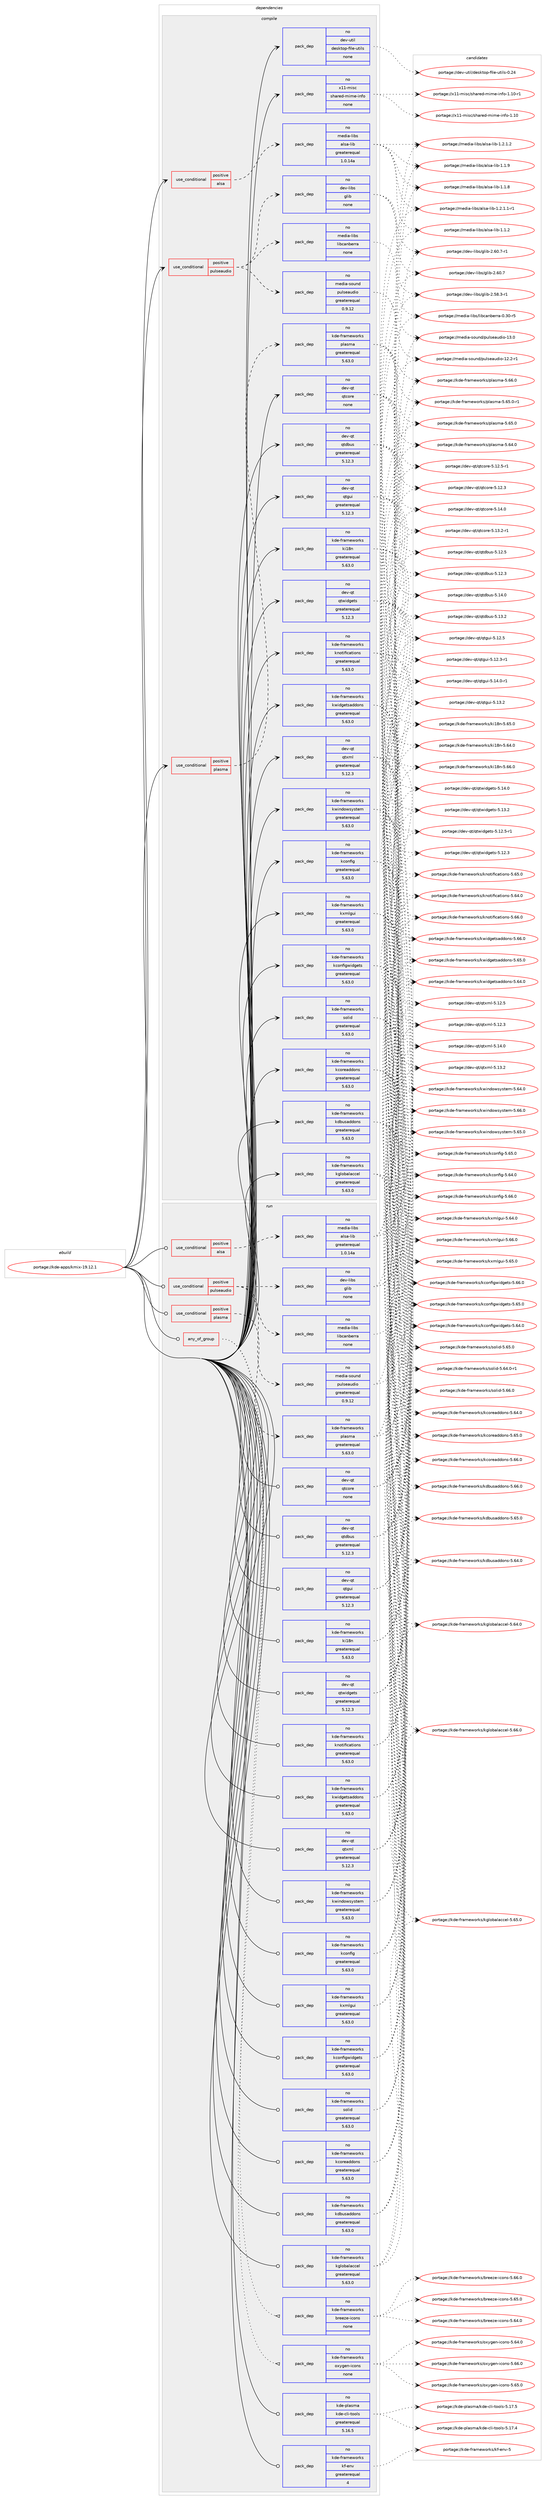 digraph prolog {

# *************
# Graph options
# *************

newrank=true;
concentrate=true;
compound=true;
graph [rankdir=LR,fontname=Helvetica,fontsize=10,ranksep=1.5];#, ranksep=2.5, nodesep=0.2];
edge  [arrowhead=vee];
node  [fontname=Helvetica,fontsize=10];

# **********
# The ebuild
# **********

subgraph cluster_leftcol {
color=gray;
label=<<i>ebuild</i>>;
id [label="portage://kde-apps/kmix-19.12.1", color=red, width=4, href="../kde-apps/kmix-19.12.1.svg"];
}

# ****************
# The dependencies
# ****************

subgraph cluster_midcol {
color=gray;
label=<<i>dependencies</i>>;
subgraph cluster_compile {
fillcolor="#eeeeee";
style=filled;
label=<<i>compile</i>>;
subgraph cond56513 {
dependency260118 [label=<<TABLE BORDER="0" CELLBORDER="1" CELLSPACING="0" CELLPADDING="4"><TR><TD ROWSPAN="3" CELLPADDING="10">use_conditional</TD></TR><TR><TD>positive</TD></TR><TR><TD>alsa</TD></TR></TABLE>>, shape=none, color=red];
subgraph pack199573 {
dependency260119 [label=<<TABLE BORDER="0" CELLBORDER="1" CELLSPACING="0" CELLPADDING="4" WIDTH="220"><TR><TD ROWSPAN="6" CELLPADDING="30">pack_dep</TD></TR><TR><TD WIDTH="110">no</TD></TR><TR><TD>media-libs</TD></TR><TR><TD>alsa-lib</TD></TR><TR><TD>greaterequal</TD></TR><TR><TD>1.0.14a</TD></TR></TABLE>>, shape=none, color=blue];
}
dependency260118:e -> dependency260119:w [weight=20,style="dashed",arrowhead="vee"];
}
id:e -> dependency260118:w [weight=20,style="solid",arrowhead="vee"];
subgraph cond56514 {
dependency260120 [label=<<TABLE BORDER="0" CELLBORDER="1" CELLSPACING="0" CELLPADDING="4"><TR><TD ROWSPAN="3" CELLPADDING="10">use_conditional</TD></TR><TR><TD>positive</TD></TR><TR><TD>plasma</TD></TR></TABLE>>, shape=none, color=red];
subgraph pack199574 {
dependency260121 [label=<<TABLE BORDER="0" CELLBORDER="1" CELLSPACING="0" CELLPADDING="4" WIDTH="220"><TR><TD ROWSPAN="6" CELLPADDING="30">pack_dep</TD></TR><TR><TD WIDTH="110">no</TD></TR><TR><TD>kde-frameworks</TD></TR><TR><TD>plasma</TD></TR><TR><TD>greaterequal</TD></TR><TR><TD>5.63.0</TD></TR></TABLE>>, shape=none, color=blue];
}
dependency260120:e -> dependency260121:w [weight=20,style="dashed",arrowhead="vee"];
}
id:e -> dependency260120:w [weight=20,style="solid",arrowhead="vee"];
subgraph cond56515 {
dependency260122 [label=<<TABLE BORDER="0" CELLBORDER="1" CELLSPACING="0" CELLPADDING="4"><TR><TD ROWSPAN="3" CELLPADDING="10">use_conditional</TD></TR><TR><TD>positive</TD></TR><TR><TD>pulseaudio</TD></TR></TABLE>>, shape=none, color=red];
subgraph pack199575 {
dependency260123 [label=<<TABLE BORDER="0" CELLBORDER="1" CELLSPACING="0" CELLPADDING="4" WIDTH="220"><TR><TD ROWSPAN="6" CELLPADDING="30">pack_dep</TD></TR><TR><TD WIDTH="110">no</TD></TR><TR><TD>dev-libs</TD></TR><TR><TD>glib</TD></TR><TR><TD>none</TD></TR><TR><TD></TD></TR></TABLE>>, shape=none, color=blue];
}
dependency260122:e -> dependency260123:w [weight=20,style="dashed",arrowhead="vee"];
subgraph pack199576 {
dependency260124 [label=<<TABLE BORDER="0" CELLBORDER="1" CELLSPACING="0" CELLPADDING="4" WIDTH="220"><TR><TD ROWSPAN="6" CELLPADDING="30">pack_dep</TD></TR><TR><TD WIDTH="110">no</TD></TR><TR><TD>media-libs</TD></TR><TR><TD>libcanberra</TD></TR><TR><TD>none</TD></TR><TR><TD></TD></TR></TABLE>>, shape=none, color=blue];
}
dependency260122:e -> dependency260124:w [weight=20,style="dashed",arrowhead="vee"];
subgraph pack199577 {
dependency260125 [label=<<TABLE BORDER="0" CELLBORDER="1" CELLSPACING="0" CELLPADDING="4" WIDTH="220"><TR><TD ROWSPAN="6" CELLPADDING="30">pack_dep</TD></TR><TR><TD WIDTH="110">no</TD></TR><TR><TD>media-sound</TD></TR><TR><TD>pulseaudio</TD></TR><TR><TD>greaterequal</TD></TR><TR><TD>0.9.12</TD></TR></TABLE>>, shape=none, color=blue];
}
dependency260122:e -> dependency260125:w [weight=20,style="dashed",arrowhead="vee"];
}
id:e -> dependency260122:w [weight=20,style="solid",arrowhead="vee"];
subgraph pack199578 {
dependency260126 [label=<<TABLE BORDER="0" CELLBORDER="1" CELLSPACING="0" CELLPADDING="4" WIDTH="220"><TR><TD ROWSPAN="6" CELLPADDING="30">pack_dep</TD></TR><TR><TD WIDTH="110">no</TD></TR><TR><TD>dev-qt</TD></TR><TR><TD>qtcore</TD></TR><TR><TD>none</TD></TR><TR><TD></TD></TR></TABLE>>, shape=none, color=blue];
}
id:e -> dependency260126:w [weight=20,style="solid",arrowhead="vee"];
subgraph pack199579 {
dependency260127 [label=<<TABLE BORDER="0" CELLBORDER="1" CELLSPACING="0" CELLPADDING="4" WIDTH="220"><TR><TD ROWSPAN="6" CELLPADDING="30">pack_dep</TD></TR><TR><TD WIDTH="110">no</TD></TR><TR><TD>dev-qt</TD></TR><TR><TD>qtdbus</TD></TR><TR><TD>greaterequal</TD></TR><TR><TD>5.12.3</TD></TR></TABLE>>, shape=none, color=blue];
}
id:e -> dependency260127:w [weight=20,style="solid",arrowhead="vee"];
subgraph pack199580 {
dependency260128 [label=<<TABLE BORDER="0" CELLBORDER="1" CELLSPACING="0" CELLPADDING="4" WIDTH="220"><TR><TD ROWSPAN="6" CELLPADDING="30">pack_dep</TD></TR><TR><TD WIDTH="110">no</TD></TR><TR><TD>dev-qt</TD></TR><TR><TD>qtgui</TD></TR><TR><TD>greaterequal</TD></TR><TR><TD>5.12.3</TD></TR></TABLE>>, shape=none, color=blue];
}
id:e -> dependency260128:w [weight=20,style="solid",arrowhead="vee"];
subgraph pack199581 {
dependency260129 [label=<<TABLE BORDER="0" CELLBORDER="1" CELLSPACING="0" CELLPADDING="4" WIDTH="220"><TR><TD ROWSPAN="6" CELLPADDING="30">pack_dep</TD></TR><TR><TD WIDTH="110">no</TD></TR><TR><TD>dev-qt</TD></TR><TR><TD>qtwidgets</TD></TR><TR><TD>greaterequal</TD></TR><TR><TD>5.12.3</TD></TR></TABLE>>, shape=none, color=blue];
}
id:e -> dependency260129:w [weight=20,style="solid",arrowhead="vee"];
subgraph pack199582 {
dependency260130 [label=<<TABLE BORDER="0" CELLBORDER="1" CELLSPACING="0" CELLPADDING="4" WIDTH="220"><TR><TD ROWSPAN="6" CELLPADDING="30">pack_dep</TD></TR><TR><TD WIDTH="110">no</TD></TR><TR><TD>dev-qt</TD></TR><TR><TD>qtxml</TD></TR><TR><TD>greaterequal</TD></TR><TR><TD>5.12.3</TD></TR></TABLE>>, shape=none, color=blue];
}
id:e -> dependency260130:w [weight=20,style="solid",arrowhead="vee"];
subgraph pack199583 {
dependency260131 [label=<<TABLE BORDER="0" CELLBORDER="1" CELLSPACING="0" CELLPADDING="4" WIDTH="220"><TR><TD ROWSPAN="6" CELLPADDING="30">pack_dep</TD></TR><TR><TD WIDTH="110">no</TD></TR><TR><TD>dev-util</TD></TR><TR><TD>desktop-file-utils</TD></TR><TR><TD>none</TD></TR><TR><TD></TD></TR></TABLE>>, shape=none, color=blue];
}
id:e -> dependency260131:w [weight=20,style="solid",arrowhead="vee"];
subgraph pack199584 {
dependency260132 [label=<<TABLE BORDER="0" CELLBORDER="1" CELLSPACING="0" CELLPADDING="4" WIDTH="220"><TR><TD ROWSPAN="6" CELLPADDING="30">pack_dep</TD></TR><TR><TD WIDTH="110">no</TD></TR><TR><TD>kde-frameworks</TD></TR><TR><TD>kconfig</TD></TR><TR><TD>greaterequal</TD></TR><TR><TD>5.63.0</TD></TR></TABLE>>, shape=none, color=blue];
}
id:e -> dependency260132:w [weight=20,style="solid",arrowhead="vee"];
subgraph pack199585 {
dependency260133 [label=<<TABLE BORDER="0" CELLBORDER="1" CELLSPACING="0" CELLPADDING="4" WIDTH="220"><TR><TD ROWSPAN="6" CELLPADDING="30">pack_dep</TD></TR><TR><TD WIDTH="110">no</TD></TR><TR><TD>kde-frameworks</TD></TR><TR><TD>kconfigwidgets</TD></TR><TR><TD>greaterequal</TD></TR><TR><TD>5.63.0</TD></TR></TABLE>>, shape=none, color=blue];
}
id:e -> dependency260133:w [weight=20,style="solid",arrowhead="vee"];
subgraph pack199586 {
dependency260134 [label=<<TABLE BORDER="0" CELLBORDER="1" CELLSPACING="0" CELLPADDING="4" WIDTH="220"><TR><TD ROWSPAN="6" CELLPADDING="30">pack_dep</TD></TR><TR><TD WIDTH="110">no</TD></TR><TR><TD>kde-frameworks</TD></TR><TR><TD>kcoreaddons</TD></TR><TR><TD>greaterequal</TD></TR><TR><TD>5.63.0</TD></TR></TABLE>>, shape=none, color=blue];
}
id:e -> dependency260134:w [weight=20,style="solid",arrowhead="vee"];
subgraph pack199587 {
dependency260135 [label=<<TABLE BORDER="0" CELLBORDER="1" CELLSPACING="0" CELLPADDING="4" WIDTH="220"><TR><TD ROWSPAN="6" CELLPADDING="30">pack_dep</TD></TR><TR><TD WIDTH="110">no</TD></TR><TR><TD>kde-frameworks</TD></TR><TR><TD>kdbusaddons</TD></TR><TR><TD>greaterequal</TD></TR><TR><TD>5.63.0</TD></TR></TABLE>>, shape=none, color=blue];
}
id:e -> dependency260135:w [weight=20,style="solid",arrowhead="vee"];
subgraph pack199588 {
dependency260136 [label=<<TABLE BORDER="0" CELLBORDER="1" CELLSPACING="0" CELLPADDING="4" WIDTH="220"><TR><TD ROWSPAN="6" CELLPADDING="30">pack_dep</TD></TR><TR><TD WIDTH="110">no</TD></TR><TR><TD>kde-frameworks</TD></TR><TR><TD>kglobalaccel</TD></TR><TR><TD>greaterequal</TD></TR><TR><TD>5.63.0</TD></TR></TABLE>>, shape=none, color=blue];
}
id:e -> dependency260136:w [weight=20,style="solid",arrowhead="vee"];
subgraph pack199589 {
dependency260137 [label=<<TABLE BORDER="0" CELLBORDER="1" CELLSPACING="0" CELLPADDING="4" WIDTH="220"><TR><TD ROWSPAN="6" CELLPADDING="30">pack_dep</TD></TR><TR><TD WIDTH="110">no</TD></TR><TR><TD>kde-frameworks</TD></TR><TR><TD>ki18n</TD></TR><TR><TD>greaterequal</TD></TR><TR><TD>5.63.0</TD></TR></TABLE>>, shape=none, color=blue];
}
id:e -> dependency260137:w [weight=20,style="solid",arrowhead="vee"];
subgraph pack199590 {
dependency260138 [label=<<TABLE BORDER="0" CELLBORDER="1" CELLSPACING="0" CELLPADDING="4" WIDTH="220"><TR><TD ROWSPAN="6" CELLPADDING="30">pack_dep</TD></TR><TR><TD WIDTH="110">no</TD></TR><TR><TD>kde-frameworks</TD></TR><TR><TD>knotifications</TD></TR><TR><TD>greaterequal</TD></TR><TR><TD>5.63.0</TD></TR></TABLE>>, shape=none, color=blue];
}
id:e -> dependency260138:w [weight=20,style="solid",arrowhead="vee"];
subgraph pack199591 {
dependency260139 [label=<<TABLE BORDER="0" CELLBORDER="1" CELLSPACING="0" CELLPADDING="4" WIDTH="220"><TR><TD ROWSPAN="6" CELLPADDING="30">pack_dep</TD></TR><TR><TD WIDTH="110">no</TD></TR><TR><TD>kde-frameworks</TD></TR><TR><TD>kwidgetsaddons</TD></TR><TR><TD>greaterequal</TD></TR><TR><TD>5.63.0</TD></TR></TABLE>>, shape=none, color=blue];
}
id:e -> dependency260139:w [weight=20,style="solid",arrowhead="vee"];
subgraph pack199592 {
dependency260140 [label=<<TABLE BORDER="0" CELLBORDER="1" CELLSPACING="0" CELLPADDING="4" WIDTH="220"><TR><TD ROWSPAN="6" CELLPADDING="30">pack_dep</TD></TR><TR><TD WIDTH="110">no</TD></TR><TR><TD>kde-frameworks</TD></TR><TR><TD>kwindowsystem</TD></TR><TR><TD>greaterequal</TD></TR><TR><TD>5.63.0</TD></TR></TABLE>>, shape=none, color=blue];
}
id:e -> dependency260140:w [weight=20,style="solid",arrowhead="vee"];
subgraph pack199593 {
dependency260141 [label=<<TABLE BORDER="0" CELLBORDER="1" CELLSPACING="0" CELLPADDING="4" WIDTH="220"><TR><TD ROWSPAN="6" CELLPADDING="30">pack_dep</TD></TR><TR><TD WIDTH="110">no</TD></TR><TR><TD>kde-frameworks</TD></TR><TR><TD>kxmlgui</TD></TR><TR><TD>greaterequal</TD></TR><TR><TD>5.63.0</TD></TR></TABLE>>, shape=none, color=blue];
}
id:e -> dependency260141:w [weight=20,style="solid",arrowhead="vee"];
subgraph pack199594 {
dependency260142 [label=<<TABLE BORDER="0" CELLBORDER="1" CELLSPACING="0" CELLPADDING="4" WIDTH="220"><TR><TD ROWSPAN="6" CELLPADDING="30">pack_dep</TD></TR><TR><TD WIDTH="110">no</TD></TR><TR><TD>kde-frameworks</TD></TR><TR><TD>solid</TD></TR><TR><TD>greaterequal</TD></TR><TR><TD>5.63.0</TD></TR></TABLE>>, shape=none, color=blue];
}
id:e -> dependency260142:w [weight=20,style="solid",arrowhead="vee"];
subgraph pack199595 {
dependency260143 [label=<<TABLE BORDER="0" CELLBORDER="1" CELLSPACING="0" CELLPADDING="4" WIDTH="220"><TR><TD ROWSPAN="6" CELLPADDING="30">pack_dep</TD></TR><TR><TD WIDTH="110">no</TD></TR><TR><TD>x11-misc</TD></TR><TR><TD>shared-mime-info</TD></TR><TR><TD>none</TD></TR><TR><TD></TD></TR></TABLE>>, shape=none, color=blue];
}
id:e -> dependency260143:w [weight=20,style="solid",arrowhead="vee"];
}
subgraph cluster_compileandrun {
fillcolor="#eeeeee";
style=filled;
label=<<i>compile and run</i>>;
}
subgraph cluster_run {
fillcolor="#eeeeee";
style=filled;
label=<<i>run</i>>;
subgraph any3847 {
dependency260144 [label=<<TABLE BORDER="0" CELLBORDER="1" CELLSPACING="0" CELLPADDING="4"><TR><TD CELLPADDING="10">any_of_group</TD></TR></TABLE>>, shape=none, color=red];subgraph pack199596 {
dependency260145 [label=<<TABLE BORDER="0" CELLBORDER="1" CELLSPACING="0" CELLPADDING="4" WIDTH="220"><TR><TD ROWSPAN="6" CELLPADDING="30">pack_dep</TD></TR><TR><TD WIDTH="110">no</TD></TR><TR><TD>kde-frameworks</TD></TR><TR><TD>breeze-icons</TD></TR><TR><TD>none</TD></TR><TR><TD></TD></TR></TABLE>>, shape=none, color=blue];
}
dependency260144:e -> dependency260145:w [weight=20,style="dotted",arrowhead="oinv"];
subgraph pack199597 {
dependency260146 [label=<<TABLE BORDER="0" CELLBORDER="1" CELLSPACING="0" CELLPADDING="4" WIDTH="220"><TR><TD ROWSPAN="6" CELLPADDING="30">pack_dep</TD></TR><TR><TD WIDTH="110">no</TD></TR><TR><TD>kde-frameworks</TD></TR><TR><TD>oxygen-icons</TD></TR><TR><TD>none</TD></TR><TR><TD></TD></TR></TABLE>>, shape=none, color=blue];
}
dependency260144:e -> dependency260146:w [weight=20,style="dotted",arrowhead="oinv"];
}
id:e -> dependency260144:w [weight=20,style="solid",arrowhead="odot"];
subgraph cond56516 {
dependency260147 [label=<<TABLE BORDER="0" CELLBORDER="1" CELLSPACING="0" CELLPADDING="4"><TR><TD ROWSPAN="3" CELLPADDING="10">use_conditional</TD></TR><TR><TD>positive</TD></TR><TR><TD>alsa</TD></TR></TABLE>>, shape=none, color=red];
subgraph pack199598 {
dependency260148 [label=<<TABLE BORDER="0" CELLBORDER="1" CELLSPACING="0" CELLPADDING="4" WIDTH="220"><TR><TD ROWSPAN="6" CELLPADDING="30">pack_dep</TD></TR><TR><TD WIDTH="110">no</TD></TR><TR><TD>media-libs</TD></TR><TR><TD>alsa-lib</TD></TR><TR><TD>greaterequal</TD></TR><TR><TD>1.0.14a</TD></TR></TABLE>>, shape=none, color=blue];
}
dependency260147:e -> dependency260148:w [weight=20,style="dashed",arrowhead="vee"];
}
id:e -> dependency260147:w [weight=20,style="solid",arrowhead="odot"];
subgraph cond56517 {
dependency260149 [label=<<TABLE BORDER="0" CELLBORDER="1" CELLSPACING="0" CELLPADDING="4"><TR><TD ROWSPAN="3" CELLPADDING="10">use_conditional</TD></TR><TR><TD>positive</TD></TR><TR><TD>plasma</TD></TR></TABLE>>, shape=none, color=red];
subgraph pack199599 {
dependency260150 [label=<<TABLE BORDER="0" CELLBORDER="1" CELLSPACING="0" CELLPADDING="4" WIDTH="220"><TR><TD ROWSPAN="6" CELLPADDING="30">pack_dep</TD></TR><TR><TD WIDTH="110">no</TD></TR><TR><TD>kde-frameworks</TD></TR><TR><TD>plasma</TD></TR><TR><TD>greaterequal</TD></TR><TR><TD>5.63.0</TD></TR></TABLE>>, shape=none, color=blue];
}
dependency260149:e -> dependency260150:w [weight=20,style="dashed",arrowhead="vee"];
}
id:e -> dependency260149:w [weight=20,style="solid",arrowhead="odot"];
subgraph cond56518 {
dependency260151 [label=<<TABLE BORDER="0" CELLBORDER="1" CELLSPACING="0" CELLPADDING="4"><TR><TD ROWSPAN="3" CELLPADDING="10">use_conditional</TD></TR><TR><TD>positive</TD></TR><TR><TD>pulseaudio</TD></TR></TABLE>>, shape=none, color=red];
subgraph pack199600 {
dependency260152 [label=<<TABLE BORDER="0" CELLBORDER="1" CELLSPACING="0" CELLPADDING="4" WIDTH="220"><TR><TD ROWSPAN="6" CELLPADDING="30">pack_dep</TD></TR><TR><TD WIDTH="110">no</TD></TR><TR><TD>dev-libs</TD></TR><TR><TD>glib</TD></TR><TR><TD>none</TD></TR><TR><TD></TD></TR></TABLE>>, shape=none, color=blue];
}
dependency260151:e -> dependency260152:w [weight=20,style="dashed",arrowhead="vee"];
subgraph pack199601 {
dependency260153 [label=<<TABLE BORDER="0" CELLBORDER="1" CELLSPACING="0" CELLPADDING="4" WIDTH="220"><TR><TD ROWSPAN="6" CELLPADDING="30">pack_dep</TD></TR><TR><TD WIDTH="110">no</TD></TR><TR><TD>media-libs</TD></TR><TR><TD>libcanberra</TD></TR><TR><TD>none</TD></TR><TR><TD></TD></TR></TABLE>>, shape=none, color=blue];
}
dependency260151:e -> dependency260153:w [weight=20,style="dashed",arrowhead="vee"];
subgraph pack199602 {
dependency260154 [label=<<TABLE BORDER="0" CELLBORDER="1" CELLSPACING="0" CELLPADDING="4" WIDTH="220"><TR><TD ROWSPAN="6" CELLPADDING="30">pack_dep</TD></TR><TR><TD WIDTH="110">no</TD></TR><TR><TD>media-sound</TD></TR><TR><TD>pulseaudio</TD></TR><TR><TD>greaterequal</TD></TR><TR><TD>0.9.12</TD></TR></TABLE>>, shape=none, color=blue];
}
dependency260151:e -> dependency260154:w [weight=20,style="dashed",arrowhead="vee"];
}
id:e -> dependency260151:w [weight=20,style="solid",arrowhead="odot"];
subgraph pack199603 {
dependency260155 [label=<<TABLE BORDER="0" CELLBORDER="1" CELLSPACING="0" CELLPADDING="4" WIDTH="220"><TR><TD ROWSPAN="6" CELLPADDING="30">pack_dep</TD></TR><TR><TD WIDTH="110">no</TD></TR><TR><TD>dev-qt</TD></TR><TR><TD>qtcore</TD></TR><TR><TD>none</TD></TR><TR><TD></TD></TR></TABLE>>, shape=none, color=blue];
}
id:e -> dependency260155:w [weight=20,style="solid",arrowhead="odot"];
subgraph pack199604 {
dependency260156 [label=<<TABLE BORDER="0" CELLBORDER="1" CELLSPACING="0" CELLPADDING="4" WIDTH="220"><TR><TD ROWSPAN="6" CELLPADDING="30">pack_dep</TD></TR><TR><TD WIDTH="110">no</TD></TR><TR><TD>dev-qt</TD></TR><TR><TD>qtdbus</TD></TR><TR><TD>greaterequal</TD></TR><TR><TD>5.12.3</TD></TR></TABLE>>, shape=none, color=blue];
}
id:e -> dependency260156:w [weight=20,style="solid",arrowhead="odot"];
subgraph pack199605 {
dependency260157 [label=<<TABLE BORDER="0" CELLBORDER="1" CELLSPACING="0" CELLPADDING="4" WIDTH="220"><TR><TD ROWSPAN="6" CELLPADDING="30">pack_dep</TD></TR><TR><TD WIDTH="110">no</TD></TR><TR><TD>dev-qt</TD></TR><TR><TD>qtgui</TD></TR><TR><TD>greaterequal</TD></TR><TR><TD>5.12.3</TD></TR></TABLE>>, shape=none, color=blue];
}
id:e -> dependency260157:w [weight=20,style="solid",arrowhead="odot"];
subgraph pack199606 {
dependency260158 [label=<<TABLE BORDER="0" CELLBORDER="1" CELLSPACING="0" CELLPADDING="4" WIDTH="220"><TR><TD ROWSPAN="6" CELLPADDING="30">pack_dep</TD></TR><TR><TD WIDTH="110">no</TD></TR><TR><TD>dev-qt</TD></TR><TR><TD>qtwidgets</TD></TR><TR><TD>greaterequal</TD></TR><TR><TD>5.12.3</TD></TR></TABLE>>, shape=none, color=blue];
}
id:e -> dependency260158:w [weight=20,style="solid",arrowhead="odot"];
subgraph pack199607 {
dependency260159 [label=<<TABLE BORDER="0" CELLBORDER="1" CELLSPACING="0" CELLPADDING="4" WIDTH="220"><TR><TD ROWSPAN="6" CELLPADDING="30">pack_dep</TD></TR><TR><TD WIDTH="110">no</TD></TR><TR><TD>dev-qt</TD></TR><TR><TD>qtxml</TD></TR><TR><TD>greaterequal</TD></TR><TR><TD>5.12.3</TD></TR></TABLE>>, shape=none, color=blue];
}
id:e -> dependency260159:w [weight=20,style="solid",arrowhead="odot"];
subgraph pack199608 {
dependency260160 [label=<<TABLE BORDER="0" CELLBORDER="1" CELLSPACING="0" CELLPADDING="4" WIDTH="220"><TR><TD ROWSPAN="6" CELLPADDING="30">pack_dep</TD></TR><TR><TD WIDTH="110">no</TD></TR><TR><TD>kde-frameworks</TD></TR><TR><TD>kconfig</TD></TR><TR><TD>greaterequal</TD></TR><TR><TD>5.63.0</TD></TR></TABLE>>, shape=none, color=blue];
}
id:e -> dependency260160:w [weight=20,style="solid",arrowhead="odot"];
subgraph pack199609 {
dependency260161 [label=<<TABLE BORDER="0" CELLBORDER="1" CELLSPACING="0" CELLPADDING="4" WIDTH="220"><TR><TD ROWSPAN="6" CELLPADDING="30">pack_dep</TD></TR><TR><TD WIDTH="110">no</TD></TR><TR><TD>kde-frameworks</TD></TR><TR><TD>kconfigwidgets</TD></TR><TR><TD>greaterequal</TD></TR><TR><TD>5.63.0</TD></TR></TABLE>>, shape=none, color=blue];
}
id:e -> dependency260161:w [weight=20,style="solid",arrowhead="odot"];
subgraph pack199610 {
dependency260162 [label=<<TABLE BORDER="0" CELLBORDER="1" CELLSPACING="0" CELLPADDING="4" WIDTH="220"><TR><TD ROWSPAN="6" CELLPADDING="30">pack_dep</TD></TR><TR><TD WIDTH="110">no</TD></TR><TR><TD>kde-frameworks</TD></TR><TR><TD>kcoreaddons</TD></TR><TR><TD>greaterequal</TD></TR><TR><TD>5.63.0</TD></TR></TABLE>>, shape=none, color=blue];
}
id:e -> dependency260162:w [weight=20,style="solid",arrowhead="odot"];
subgraph pack199611 {
dependency260163 [label=<<TABLE BORDER="0" CELLBORDER="1" CELLSPACING="0" CELLPADDING="4" WIDTH="220"><TR><TD ROWSPAN="6" CELLPADDING="30">pack_dep</TD></TR><TR><TD WIDTH="110">no</TD></TR><TR><TD>kde-frameworks</TD></TR><TR><TD>kdbusaddons</TD></TR><TR><TD>greaterequal</TD></TR><TR><TD>5.63.0</TD></TR></TABLE>>, shape=none, color=blue];
}
id:e -> dependency260163:w [weight=20,style="solid",arrowhead="odot"];
subgraph pack199612 {
dependency260164 [label=<<TABLE BORDER="0" CELLBORDER="1" CELLSPACING="0" CELLPADDING="4" WIDTH="220"><TR><TD ROWSPAN="6" CELLPADDING="30">pack_dep</TD></TR><TR><TD WIDTH="110">no</TD></TR><TR><TD>kde-frameworks</TD></TR><TR><TD>kf-env</TD></TR><TR><TD>greaterequal</TD></TR><TR><TD>4</TD></TR></TABLE>>, shape=none, color=blue];
}
id:e -> dependency260164:w [weight=20,style="solid",arrowhead="odot"];
subgraph pack199613 {
dependency260165 [label=<<TABLE BORDER="0" CELLBORDER="1" CELLSPACING="0" CELLPADDING="4" WIDTH="220"><TR><TD ROWSPAN="6" CELLPADDING="30">pack_dep</TD></TR><TR><TD WIDTH="110">no</TD></TR><TR><TD>kde-frameworks</TD></TR><TR><TD>kglobalaccel</TD></TR><TR><TD>greaterequal</TD></TR><TR><TD>5.63.0</TD></TR></TABLE>>, shape=none, color=blue];
}
id:e -> dependency260165:w [weight=20,style="solid",arrowhead="odot"];
subgraph pack199614 {
dependency260166 [label=<<TABLE BORDER="0" CELLBORDER="1" CELLSPACING="0" CELLPADDING="4" WIDTH="220"><TR><TD ROWSPAN="6" CELLPADDING="30">pack_dep</TD></TR><TR><TD WIDTH="110">no</TD></TR><TR><TD>kde-frameworks</TD></TR><TR><TD>ki18n</TD></TR><TR><TD>greaterequal</TD></TR><TR><TD>5.63.0</TD></TR></TABLE>>, shape=none, color=blue];
}
id:e -> dependency260166:w [weight=20,style="solid",arrowhead="odot"];
subgraph pack199615 {
dependency260167 [label=<<TABLE BORDER="0" CELLBORDER="1" CELLSPACING="0" CELLPADDING="4" WIDTH="220"><TR><TD ROWSPAN="6" CELLPADDING="30">pack_dep</TD></TR><TR><TD WIDTH="110">no</TD></TR><TR><TD>kde-frameworks</TD></TR><TR><TD>knotifications</TD></TR><TR><TD>greaterequal</TD></TR><TR><TD>5.63.0</TD></TR></TABLE>>, shape=none, color=blue];
}
id:e -> dependency260167:w [weight=20,style="solid",arrowhead="odot"];
subgraph pack199616 {
dependency260168 [label=<<TABLE BORDER="0" CELLBORDER="1" CELLSPACING="0" CELLPADDING="4" WIDTH="220"><TR><TD ROWSPAN="6" CELLPADDING="30">pack_dep</TD></TR><TR><TD WIDTH="110">no</TD></TR><TR><TD>kde-frameworks</TD></TR><TR><TD>kwidgetsaddons</TD></TR><TR><TD>greaterequal</TD></TR><TR><TD>5.63.0</TD></TR></TABLE>>, shape=none, color=blue];
}
id:e -> dependency260168:w [weight=20,style="solid",arrowhead="odot"];
subgraph pack199617 {
dependency260169 [label=<<TABLE BORDER="0" CELLBORDER="1" CELLSPACING="0" CELLPADDING="4" WIDTH="220"><TR><TD ROWSPAN="6" CELLPADDING="30">pack_dep</TD></TR><TR><TD WIDTH="110">no</TD></TR><TR><TD>kde-frameworks</TD></TR><TR><TD>kwindowsystem</TD></TR><TR><TD>greaterequal</TD></TR><TR><TD>5.63.0</TD></TR></TABLE>>, shape=none, color=blue];
}
id:e -> dependency260169:w [weight=20,style="solid",arrowhead="odot"];
subgraph pack199618 {
dependency260170 [label=<<TABLE BORDER="0" CELLBORDER="1" CELLSPACING="0" CELLPADDING="4" WIDTH="220"><TR><TD ROWSPAN="6" CELLPADDING="30">pack_dep</TD></TR><TR><TD WIDTH="110">no</TD></TR><TR><TD>kde-frameworks</TD></TR><TR><TD>kxmlgui</TD></TR><TR><TD>greaterequal</TD></TR><TR><TD>5.63.0</TD></TR></TABLE>>, shape=none, color=blue];
}
id:e -> dependency260170:w [weight=20,style="solid",arrowhead="odot"];
subgraph pack199619 {
dependency260171 [label=<<TABLE BORDER="0" CELLBORDER="1" CELLSPACING="0" CELLPADDING="4" WIDTH="220"><TR><TD ROWSPAN="6" CELLPADDING="30">pack_dep</TD></TR><TR><TD WIDTH="110">no</TD></TR><TR><TD>kde-frameworks</TD></TR><TR><TD>solid</TD></TR><TR><TD>greaterequal</TD></TR><TR><TD>5.63.0</TD></TR></TABLE>>, shape=none, color=blue];
}
id:e -> dependency260171:w [weight=20,style="solid",arrowhead="odot"];
subgraph pack199620 {
dependency260172 [label=<<TABLE BORDER="0" CELLBORDER="1" CELLSPACING="0" CELLPADDING="4" WIDTH="220"><TR><TD ROWSPAN="6" CELLPADDING="30">pack_dep</TD></TR><TR><TD WIDTH="110">no</TD></TR><TR><TD>kde-plasma</TD></TR><TR><TD>kde-cli-tools</TD></TR><TR><TD>greaterequal</TD></TR><TR><TD>5.16.5</TD></TR></TABLE>>, shape=none, color=blue];
}
id:e -> dependency260172:w [weight=20,style="solid",arrowhead="odot"];
}
}

# **************
# The candidates
# **************

subgraph cluster_choices {
rank=same;
color=gray;
label=<<i>candidates</i>>;

subgraph choice199573 {
color=black;
nodesep=1;
choice10910110010597451081059811547971081159745108105984549465046494650 [label="portage://media-libs/alsa-lib-1.2.1.2", color=red, width=4,href="../media-libs/alsa-lib-1.2.1.2.svg"];
choice109101100105974510810598115479710811597451081059845494650464946494511449 [label="portage://media-libs/alsa-lib-1.2.1.1-r1", color=red, width=4,href="../media-libs/alsa-lib-1.2.1.1-r1.svg"];
choice1091011001059745108105981154797108115974510810598454946494657 [label="portage://media-libs/alsa-lib-1.1.9", color=red, width=4,href="../media-libs/alsa-lib-1.1.9.svg"];
choice1091011001059745108105981154797108115974510810598454946494656 [label="portage://media-libs/alsa-lib-1.1.8", color=red, width=4,href="../media-libs/alsa-lib-1.1.8.svg"];
choice1091011001059745108105981154797108115974510810598454946494650 [label="portage://media-libs/alsa-lib-1.1.2", color=red, width=4,href="../media-libs/alsa-lib-1.1.2.svg"];
dependency260119:e -> choice10910110010597451081059811547971081159745108105984549465046494650:w [style=dotted,weight="100"];
dependency260119:e -> choice109101100105974510810598115479710811597451081059845494650464946494511449:w [style=dotted,weight="100"];
dependency260119:e -> choice1091011001059745108105981154797108115974510810598454946494657:w [style=dotted,weight="100"];
dependency260119:e -> choice1091011001059745108105981154797108115974510810598454946494656:w [style=dotted,weight="100"];
dependency260119:e -> choice1091011001059745108105981154797108115974510810598454946494650:w [style=dotted,weight="100"];
}
subgraph choice199574 {
color=black;
nodesep=1;
choice107100101451021149710910111911111410711547112108971151099745534654544648 [label="portage://kde-frameworks/plasma-5.66.0", color=red, width=4,href="../kde-frameworks/plasma-5.66.0.svg"];
choice1071001014510211497109101119111114107115471121089711510997455346545346484511449 [label="portage://kde-frameworks/plasma-5.65.0-r1", color=red, width=4,href="../kde-frameworks/plasma-5.65.0-r1.svg"];
choice107100101451021149710910111911111410711547112108971151099745534654534648 [label="portage://kde-frameworks/plasma-5.65.0", color=red, width=4,href="../kde-frameworks/plasma-5.65.0.svg"];
choice107100101451021149710910111911111410711547112108971151099745534654524648 [label="portage://kde-frameworks/plasma-5.64.0", color=red, width=4,href="../kde-frameworks/plasma-5.64.0.svg"];
dependency260121:e -> choice107100101451021149710910111911111410711547112108971151099745534654544648:w [style=dotted,weight="100"];
dependency260121:e -> choice1071001014510211497109101119111114107115471121089711510997455346545346484511449:w [style=dotted,weight="100"];
dependency260121:e -> choice107100101451021149710910111911111410711547112108971151099745534654534648:w [style=dotted,weight="100"];
dependency260121:e -> choice107100101451021149710910111911111410711547112108971151099745534654524648:w [style=dotted,weight="100"];
}
subgraph choice199575 {
color=black;
nodesep=1;
choice10010111845108105981154710310810598455046544846554511449 [label="portage://dev-libs/glib-2.60.7-r1", color=red, width=4,href="../dev-libs/glib-2.60.7-r1.svg"];
choice1001011184510810598115471031081059845504654484655 [label="portage://dev-libs/glib-2.60.7", color=red, width=4,href="../dev-libs/glib-2.60.7.svg"];
choice10010111845108105981154710310810598455046535646514511449 [label="portage://dev-libs/glib-2.58.3-r1", color=red, width=4,href="../dev-libs/glib-2.58.3-r1.svg"];
dependency260123:e -> choice10010111845108105981154710310810598455046544846554511449:w [style=dotted,weight="100"];
dependency260123:e -> choice1001011184510810598115471031081059845504654484655:w [style=dotted,weight="100"];
dependency260123:e -> choice10010111845108105981154710310810598455046535646514511449:w [style=dotted,weight="100"];
}
subgraph choice199576 {
color=black;
nodesep=1;
choice10910110010597451081059811547108105989997110981011141149745484651484511453 [label="portage://media-libs/libcanberra-0.30-r5", color=red, width=4,href="../media-libs/libcanberra-0.30-r5.svg"];
dependency260124:e -> choice10910110010597451081059811547108105989997110981011141149745484651484511453:w [style=dotted,weight="100"];
}
subgraph choice199577 {
color=black;
nodesep=1;
choice109101100105974511511111711010047112117108115101971171001051114549514648 [label="portage://media-sound/pulseaudio-13.0", color=red, width=4,href="../media-sound/pulseaudio-13.0.svg"];
choice1091011001059745115111117110100471121171081151019711710010511145495046504511449 [label="portage://media-sound/pulseaudio-12.2-r1", color=red, width=4,href="../media-sound/pulseaudio-12.2-r1.svg"];
dependency260125:e -> choice109101100105974511511111711010047112117108115101971171001051114549514648:w [style=dotted,weight="100"];
dependency260125:e -> choice1091011001059745115111117110100471121171081151019711710010511145495046504511449:w [style=dotted,weight="100"];
}
subgraph choice199578 {
color=black;
nodesep=1;
choice10010111845113116471131169911111410145534649524648 [label="portage://dev-qt/qtcore-5.14.0", color=red, width=4,href="../dev-qt/qtcore-5.14.0.svg"];
choice100101118451131164711311699111114101455346495146504511449 [label="portage://dev-qt/qtcore-5.13.2-r1", color=red, width=4,href="../dev-qt/qtcore-5.13.2-r1.svg"];
choice100101118451131164711311699111114101455346495046534511449 [label="portage://dev-qt/qtcore-5.12.5-r1", color=red, width=4,href="../dev-qt/qtcore-5.12.5-r1.svg"];
choice10010111845113116471131169911111410145534649504651 [label="portage://dev-qt/qtcore-5.12.3", color=red, width=4,href="../dev-qt/qtcore-5.12.3.svg"];
dependency260126:e -> choice10010111845113116471131169911111410145534649524648:w [style=dotted,weight="100"];
dependency260126:e -> choice100101118451131164711311699111114101455346495146504511449:w [style=dotted,weight="100"];
dependency260126:e -> choice100101118451131164711311699111114101455346495046534511449:w [style=dotted,weight="100"];
dependency260126:e -> choice10010111845113116471131169911111410145534649504651:w [style=dotted,weight="100"];
}
subgraph choice199579 {
color=black;
nodesep=1;
choice10010111845113116471131161009811711545534649524648 [label="portage://dev-qt/qtdbus-5.14.0", color=red, width=4,href="../dev-qt/qtdbus-5.14.0.svg"];
choice10010111845113116471131161009811711545534649514650 [label="portage://dev-qt/qtdbus-5.13.2", color=red, width=4,href="../dev-qt/qtdbus-5.13.2.svg"];
choice10010111845113116471131161009811711545534649504653 [label="portage://dev-qt/qtdbus-5.12.5", color=red, width=4,href="../dev-qt/qtdbus-5.12.5.svg"];
choice10010111845113116471131161009811711545534649504651 [label="portage://dev-qt/qtdbus-5.12.3", color=red, width=4,href="../dev-qt/qtdbus-5.12.3.svg"];
dependency260127:e -> choice10010111845113116471131161009811711545534649524648:w [style=dotted,weight="100"];
dependency260127:e -> choice10010111845113116471131161009811711545534649514650:w [style=dotted,weight="100"];
dependency260127:e -> choice10010111845113116471131161009811711545534649504653:w [style=dotted,weight="100"];
dependency260127:e -> choice10010111845113116471131161009811711545534649504651:w [style=dotted,weight="100"];
}
subgraph choice199580 {
color=black;
nodesep=1;
choice1001011184511311647113116103117105455346495246484511449 [label="portage://dev-qt/qtgui-5.14.0-r1", color=red, width=4,href="../dev-qt/qtgui-5.14.0-r1.svg"];
choice100101118451131164711311610311710545534649514650 [label="portage://dev-qt/qtgui-5.13.2", color=red, width=4,href="../dev-qt/qtgui-5.13.2.svg"];
choice100101118451131164711311610311710545534649504653 [label="portage://dev-qt/qtgui-5.12.5", color=red, width=4,href="../dev-qt/qtgui-5.12.5.svg"];
choice1001011184511311647113116103117105455346495046514511449 [label="portage://dev-qt/qtgui-5.12.3-r1", color=red, width=4,href="../dev-qt/qtgui-5.12.3-r1.svg"];
dependency260128:e -> choice1001011184511311647113116103117105455346495246484511449:w [style=dotted,weight="100"];
dependency260128:e -> choice100101118451131164711311610311710545534649514650:w [style=dotted,weight="100"];
dependency260128:e -> choice100101118451131164711311610311710545534649504653:w [style=dotted,weight="100"];
dependency260128:e -> choice1001011184511311647113116103117105455346495046514511449:w [style=dotted,weight="100"];
}
subgraph choice199581 {
color=black;
nodesep=1;
choice100101118451131164711311611910510010310111611545534649524648 [label="portage://dev-qt/qtwidgets-5.14.0", color=red, width=4,href="../dev-qt/qtwidgets-5.14.0.svg"];
choice100101118451131164711311611910510010310111611545534649514650 [label="portage://dev-qt/qtwidgets-5.13.2", color=red, width=4,href="../dev-qt/qtwidgets-5.13.2.svg"];
choice1001011184511311647113116119105100103101116115455346495046534511449 [label="portage://dev-qt/qtwidgets-5.12.5-r1", color=red, width=4,href="../dev-qt/qtwidgets-5.12.5-r1.svg"];
choice100101118451131164711311611910510010310111611545534649504651 [label="portage://dev-qt/qtwidgets-5.12.3", color=red, width=4,href="../dev-qt/qtwidgets-5.12.3.svg"];
dependency260129:e -> choice100101118451131164711311611910510010310111611545534649524648:w [style=dotted,weight="100"];
dependency260129:e -> choice100101118451131164711311611910510010310111611545534649514650:w [style=dotted,weight="100"];
dependency260129:e -> choice1001011184511311647113116119105100103101116115455346495046534511449:w [style=dotted,weight="100"];
dependency260129:e -> choice100101118451131164711311611910510010310111611545534649504651:w [style=dotted,weight="100"];
}
subgraph choice199582 {
color=black;
nodesep=1;
choice100101118451131164711311612010910845534649524648 [label="portage://dev-qt/qtxml-5.14.0", color=red, width=4,href="../dev-qt/qtxml-5.14.0.svg"];
choice100101118451131164711311612010910845534649514650 [label="portage://dev-qt/qtxml-5.13.2", color=red, width=4,href="../dev-qt/qtxml-5.13.2.svg"];
choice100101118451131164711311612010910845534649504653 [label="portage://dev-qt/qtxml-5.12.5", color=red, width=4,href="../dev-qt/qtxml-5.12.5.svg"];
choice100101118451131164711311612010910845534649504651 [label="portage://dev-qt/qtxml-5.12.3", color=red, width=4,href="../dev-qt/qtxml-5.12.3.svg"];
dependency260130:e -> choice100101118451131164711311612010910845534649524648:w [style=dotted,weight="100"];
dependency260130:e -> choice100101118451131164711311612010910845534649514650:w [style=dotted,weight="100"];
dependency260130:e -> choice100101118451131164711311612010910845534649504653:w [style=dotted,weight="100"];
dependency260130:e -> choice100101118451131164711311612010910845534649504651:w [style=dotted,weight="100"];
}
subgraph choice199583 {
color=black;
nodesep=1;
choice100101118451171161051084710010111510711611111245102105108101451171161051081154548465052 [label="portage://dev-util/desktop-file-utils-0.24", color=red, width=4,href="../dev-util/desktop-file-utils-0.24.svg"];
dependency260131:e -> choice100101118451171161051084710010111510711611111245102105108101451171161051081154548465052:w [style=dotted,weight="100"];
}
subgraph choice199584 {
color=black;
nodesep=1;
choice1071001014510211497109101119111114107115471079911111010210510345534654544648 [label="portage://kde-frameworks/kconfig-5.66.0", color=red, width=4,href="../kde-frameworks/kconfig-5.66.0.svg"];
choice1071001014510211497109101119111114107115471079911111010210510345534654534648 [label="portage://kde-frameworks/kconfig-5.65.0", color=red, width=4,href="../kde-frameworks/kconfig-5.65.0.svg"];
choice1071001014510211497109101119111114107115471079911111010210510345534654524648 [label="portage://kde-frameworks/kconfig-5.64.0", color=red, width=4,href="../kde-frameworks/kconfig-5.64.0.svg"];
dependency260132:e -> choice1071001014510211497109101119111114107115471079911111010210510345534654544648:w [style=dotted,weight="100"];
dependency260132:e -> choice1071001014510211497109101119111114107115471079911111010210510345534654534648:w [style=dotted,weight="100"];
dependency260132:e -> choice1071001014510211497109101119111114107115471079911111010210510345534654524648:w [style=dotted,weight="100"];
}
subgraph choice199585 {
color=black;
nodesep=1;
choice1071001014510211497109101119111114107115471079911111010210510311910510010310111611545534654544648 [label="portage://kde-frameworks/kconfigwidgets-5.66.0", color=red, width=4,href="../kde-frameworks/kconfigwidgets-5.66.0.svg"];
choice1071001014510211497109101119111114107115471079911111010210510311910510010310111611545534654534648 [label="portage://kde-frameworks/kconfigwidgets-5.65.0", color=red, width=4,href="../kde-frameworks/kconfigwidgets-5.65.0.svg"];
choice1071001014510211497109101119111114107115471079911111010210510311910510010310111611545534654524648 [label="portage://kde-frameworks/kconfigwidgets-5.64.0", color=red, width=4,href="../kde-frameworks/kconfigwidgets-5.64.0.svg"];
dependency260133:e -> choice1071001014510211497109101119111114107115471079911111010210510311910510010310111611545534654544648:w [style=dotted,weight="100"];
dependency260133:e -> choice1071001014510211497109101119111114107115471079911111010210510311910510010310111611545534654534648:w [style=dotted,weight="100"];
dependency260133:e -> choice1071001014510211497109101119111114107115471079911111010210510311910510010310111611545534654524648:w [style=dotted,weight="100"];
}
subgraph choice199586 {
color=black;
nodesep=1;
choice107100101451021149710910111911111410711547107991111141019710010011111011545534654544648 [label="portage://kde-frameworks/kcoreaddons-5.66.0", color=red, width=4,href="../kde-frameworks/kcoreaddons-5.66.0.svg"];
choice107100101451021149710910111911111410711547107991111141019710010011111011545534654534648 [label="portage://kde-frameworks/kcoreaddons-5.65.0", color=red, width=4,href="../kde-frameworks/kcoreaddons-5.65.0.svg"];
choice107100101451021149710910111911111410711547107991111141019710010011111011545534654524648 [label="portage://kde-frameworks/kcoreaddons-5.64.0", color=red, width=4,href="../kde-frameworks/kcoreaddons-5.64.0.svg"];
dependency260134:e -> choice107100101451021149710910111911111410711547107991111141019710010011111011545534654544648:w [style=dotted,weight="100"];
dependency260134:e -> choice107100101451021149710910111911111410711547107991111141019710010011111011545534654534648:w [style=dotted,weight="100"];
dependency260134:e -> choice107100101451021149710910111911111410711547107991111141019710010011111011545534654524648:w [style=dotted,weight="100"];
}
subgraph choice199587 {
color=black;
nodesep=1;
choice107100101451021149710910111911111410711547107100981171159710010011111011545534654544648 [label="portage://kde-frameworks/kdbusaddons-5.66.0", color=red, width=4,href="../kde-frameworks/kdbusaddons-5.66.0.svg"];
choice107100101451021149710910111911111410711547107100981171159710010011111011545534654534648 [label="portage://kde-frameworks/kdbusaddons-5.65.0", color=red, width=4,href="../kde-frameworks/kdbusaddons-5.65.0.svg"];
choice107100101451021149710910111911111410711547107100981171159710010011111011545534654524648 [label="portage://kde-frameworks/kdbusaddons-5.64.0", color=red, width=4,href="../kde-frameworks/kdbusaddons-5.64.0.svg"];
dependency260135:e -> choice107100101451021149710910111911111410711547107100981171159710010011111011545534654544648:w [style=dotted,weight="100"];
dependency260135:e -> choice107100101451021149710910111911111410711547107100981171159710010011111011545534654534648:w [style=dotted,weight="100"];
dependency260135:e -> choice107100101451021149710910111911111410711547107100981171159710010011111011545534654524648:w [style=dotted,weight="100"];
}
subgraph choice199588 {
color=black;
nodesep=1;
choice107100101451021149710910111911111410711547107103108111989710897999910110845534654544648 [label="portage://kde-frameworks/kglobalaccel-5.66.0", color=red, width=4,href="../kde-frameworks/kglobalaccel-5.66.0.svg"];
choice107100101451021149710910111911111410711547107103108111989710897999910110845534654534648 [label="portage://kde-frameworks/kglobalaccel-5.65.0", color=red, width=4,href="../kde-frameworks/kglobalaccel-5.65.0.svg"];
choice107100101451021149710910111911111410711547107103108111989710897999910110845534654524648 [label="portage://kde-frameworks/kglobalaccel-5.64.0", color=red, width=4,href="../kde-frameworks/kglobalaccel-5.64.0.svg"];
dependency260136:e -> choice107100101451021149710910111911111410711547107103108111989710897999910110845534654544648:w [style=dotted,weight="100"];
dependency260136:e -> choice107100101451021149710910111911111410711547107103108111989710897999910110845534654534648:w [style=dotted,weight="100"];
dependency260136:e -> choice107100101451021149710910111911111410711547107103108111989710897999910110845534654524648:w [style=dotted,weight="100"];
}
subgraph choice199589 {
color=black;
nodesep=1;
choice107100101451021149710910111911111410711547107105495611045534654544648 [label="portage://kde-frameworks/ki18n-5.66.0", color=red, width=4,href="../kde-frameworks/ki18n-5.66.0.svg"];
choice107100101451021149710910111911111410711547107105495611045534654534648 [label="portage://kde-frameworks/ki18n-5.65.0", color=red, width=4,href="../kde-frameworks/ki18n-5.65.0.svg"];
choice107100101451021149710910111911111410711547107105495611045534654524648 [label="portage://kde-frameworks/ki18n-5.64.0", color=red, width=4,href="../kde-frameworks/ki18n-5.64.0.svg"];
dependency260137:e -> choice107100101451021149710910111911111410711547107105495611045534654544648:w [style=dotted,weight="100"];
dependency260137:e -> choice107100101451021149710910111911111410711547107105495611045534654534648:w [style=dotted,weight="100"];
dependency260137:e -> choice107100101451021149710910111911111410711547107105495611045534654524648:w [style=dotted,weight="100"];
}
subgraph choice199590 {
color=black;
nodesep=1;
choice107100101451021149710910111911111410711547107110111116105102105999711610511111011545534654544648 [label="portage://kde-frameworks/knotifications-5.66.0", color=red, width=4,href="../kde-frameworks/knotifications-5.66.0.svg"];
choice107100101451021149710910111911111410711547107110111116105102105999711610511111011545534654534648 [label="portage://kde-frameworks/knotifications-5.65.0", color=red, width=4,href="../kde-frameworks/knotifications-5.65.0.svg"];
choice107100101451021149710910111911111410711547107110111116105102105999711610511111011545534654524648 [label="portage://kde-frameworks/knotifications-5.64.0", color=red, width=4,href="../kde-frameworks/knotifications-5.64.0.svg"];
dependency260138:e -> choice107100101451021149710910111911111410711547107110111116105102105999711610511111011545534654544648:w [style=dotted,weight="100"];
dependency260138:e -> choice107100101451021149710910111911111410711547107110111116105102105999711610511111011545534654534648:w [style=dotted,weight="100"];
dependency260138:e -> choice107100101451021149710910111911111410711547107110111116105102105999711610511111011545534654524648:w [style=dotted,weight="100"];
}
subgraph choice199591 {
color=black;
nodesep=1;
choice1071001014510211497109101119111114107115471071191051001031011161159710010011111011545534654544648 [label="portage://kde-frameworks/kwidgetsaddons-5.66.0", color=red, width=4,href="../kde-frameworks/kwidgetsaddons-5.66.0.svg"];
choice1071001014510211497109101119111114107115471071191051001031011161159710010011111011545534654534648 [label="portage://kde-frameworks/kwidgetsaddons-5.65.0", color=red, width=4,href="../kde-frameworks/kwidgetsaddons-5.65.0.svg"];
choice1071001014510211497109101119111114107115471071191051001031011161159710010011111011545534654524648 [label="portage://kde-frameworks/kwidgetsaddons-5.64.0", color=red, width=4,href="../kde-frameworks/kwidgetsaddons-5.64.0.svg"];
dependency260139:e -> choice1071001014510211497109101119111114107115471071191051001031011161159710010011111011545534654544648:w [style=dotted,weight="100"];
dependency260139:e -> choice1071001014510211497109101119111114107115471071191051001031011161159710010011111011545534654534648:w [style=dotted,weight="100"];
dependency260139:e -> choice1071001014510211497109101119111114107115471071191051001031011161159710010011111011545534654524648:w [style=dotted,weight="100"];
}
subgraph choice199592 {
color=black;
nodesep=1;
choice10710010145102114971091011191111141071154710711910511010011111911512111511610110945534654544648 [label="portage://kde-frameworks/kwindowsystem-5.66.0", color=red, width=4,href="../kde-frameworks/kwindowsystem-5.66.0.svg"];
choice10710010145102114971091011191111141071154710711910511010011111911512111511610110945534654534648 [label="portage://kde-frameworks/kwindowsystem-5.65.0", color=red, width=4,href="../kde-frameworks/kwindowsystem-5.65.0.svg"];
choice10710010145102114971091011191111141071154710711910511010011111911512111511610110945534654524648 [label="portage://kde-frameworks/kwindowsystem-5.64.0", color=red, width=4,href="../kde-frameworks/kwindowsystem-5.64.0.svg"];
dependency260140:e -> choice10710010145102114971091011191111141071154710711910511010011111911512111511610110945534654544648:w [style=dotted,weight="100"];
dependency260140:e -> choice10710010145102114971091011191111141071154710711910511010011111911512111511610110945534654534648:w [style=dotted,weight="100"];
dependency260140:e -> choice10710010145102114971091011191111141071154710711910511010011111911512111511610110945534654524648:w [style=dotted,weight="100"];
}
subgraph choice199593 {
color=black;
nodesep=1;
choice10710010145102114971091011191111141071154710712010910810311710545534654544648 [label="portage://kde-frameworks/kxmlgui-5.66.0", color=red, width=4,href="../kde-frameworks/kxmlgui-5.66.0.svg"];
choice10710010145102114971091011191111141071154710712010910810311710545534654534648 [label="portage://kde-frameworks/kxmlgui-5.65.0", color=red, width=4,href="../kde-frameworks/kxmlgui-5.65.0.svg"];
choice10710010145102114971091011191111141071154710712010910810311710545534654524648 [label="portage://kde-frameworks/kxmlgui-5.64.0", color=red, width=4,href="../kde-frameworks/kxmlgui-5.64.0.svg"];
dependency260141:e -> choice10710010145102114971091011191111141071154710712010910810311710545534654544648:w [style=dotted,weight="100"];
dependency260141:e -> choice10710010145102114971091011191111141071154710712010910810311710545534654534648:w [style=dotted,weight="100"];
dependency260141:e -> choice10710010145102114971091011191111141071154710712010910810311710545534654524648:w [style=dotted,weight="100"];
}
subgraph choice199594 {
color=black;
nodesep=1;
choice10710010145102114971091011191111141071154711511110810510045534654544648 [label="portage://kde-frameworks/solid-5.66.0", color=red, width=4,href="../kde-frameworks/solid-5.66.0.svg"];
choice10710010145102114971091011191111141071154711511110810510045534654534648 [label="portage://kde-frameworks/solid-5.65.0", color=red, width=4,href="../kde-frameworks/solid-5.65.0.svg"];
choice107100101451021149710910111911111410711547115111108105100455346545246484511449 [label="portage://kde-frameworks/solid-5.64.0-r1", color=red, width=4,href="../kde-frameworks/solid-5.64.0-r1.svg"];
dependency260142:e -> choice10710010145102114971091011191111141071154711511110810510045534654544648:w [style=dotted,weight="100"];
dependency260142:e -> choice10710010145102114971091011191111141071154711511110810510045534654534648:w [style=dotted,weight="100"];
dependency260142:e -> choice107100101451021149710910111911111410711547115111108105100455346545246484511449:w [style=dotted,weight="100"];
}
subgraph choice199595 {
color=black;
nodesep=1;
choice120494945109105115994711510497114101100451091051091014510511010211145494649484511449 [label="portage://x11-misc/shared-mime-info-1.10-r1", color=red, width=4,href="../x11-misc/shared-mime-info-1.10-r1.svg"];
choice12049494510910511599471151049711410110045109105109101451051101021114549464948 [label="portage://x11-misc/shared-mime-info-1.10", color=red, width=4,href="../x11-misc/shared-mime-info-1.10.svg"];
dependency260143:e -> choice120494945109105115994711510497114101100451091051091014510511010211145494649484511449:w [style=dotted,weight="100"];
dependency260143:e -> choice12049494510910511599471151049711410110045109105109101451051101021114549464948:w [style=dotted,weight="100"];
}
subgraph choice199596 {
color=black;
nodesep=1;
choice10710010145102114971091011191111141071154798114101101122101451059911111011545534654544648 [label="portage://kde-frameworks/breeze-icons-5.66.0", color=red, width=4,href="../kde-frameworks/breeze-icons-5.66.0.svg"];
choice10710010145102114971091011191111141071154798114101101122101451059911111011545534654534648 [label="portage://kde-frameworks/breeze-icons-5.65.0", color=red, width=4,href="../kde-frameworks/breeze-icons-5.65.0.svg"];
choice10710010145102114971091011191111141071154798114101101122101451059911111011545534654524648 [label="portage://kde-frameworks/breeze-icons-5.64.0", color=red, width=4,href="../kde-frameworks/breeze-icons-5.64.0.svg"];
dependency260145:e -> choice10710010145102114971091011191111141071154798114101101122101451059911111011545534654544648:w [style=dotted,weight="100"];
dependency260145:e -> choice10710010145102114971091011191111141071154798114101101122101451059911111011545534654534648:w [style=dotted,weight="100"];
dependency260145:e -> choice10710010145102114971091011191111141071154798114101101122101451059911111011545534654524648:w [style=dotted,weight="100"];
}
subgraph choice199597 {
color=black;
nodesep=1;
choice107100101451021149710910111911111410711547111120121103101110451059911111011545534654544648 [label="portage://kde-frameworks/oxygen-icons-5.66.0", color=red, width=4,href="../kde-frameworks/oxygen-icons-5.66.0.svg"];
choice107100101451021149710910111911111410711547111120121103101110451059911111011545534654534648 [label="portage://kde-frameworks/oxygen-icons-5.65.0", color=red, width=4,href="../kde-frameworks/oxygen-icons-5.65.0.svg"];
choice107100101451021149710910111911111410711547111120121103101110451059911111011545534654524648 [label="portage://kde-frameworks/oxygen-icons-5.64.0", color=red, width=4,href="../kde-frameworks/oxygen-icons-5.64.0.svg"];
dependency260146:e -> choice107100101451021149710910111911111410711547111120121103101110451059911111011545534654544648:w [style=dotted,weight="100"];
dependency260146:e -> choice107100101451021149710910111911111410711547111120121103101110451059911111011545534654534648:w [style=dotted,weight="100"];
dependency260146:e -> choice107100101451021149710910111911111410711547111120121103101110451059911111011545534654524648:w [style=dotted,weight="100"];
}
subgraph choice199598 {
color=black;
nodesep=1;
choice10910110010597451081059811547971081159745108105984549465046494650 [label="portage://media-libs/alsa-lib-1.2.1.2", color=red, width=4,href="../media-libs/alsa-lib-1.2.1.2.svg"];
choice109101100105974510810598115479710811597451081059845494650464946494511449 [label="portage://media-libs/alsa-lib-1.2.1.1-r1", color=red, width=4,href="../media-libs/alsa-lib-1.2.1.1-r1.svg"];
choice1091011001059745108105981154797108115974510810598454946494657 [label="portage://media-libs/alsa-lib-1.1.9", color=red, width=4,href="../media-libs/alsa-lib-1.1.9.svg"];
choice1091011001059745108105981154797108115974510810598454946494656 [label="portage://media-libs/alsa-lib-1.1.8", color=red, width=4,href="../media-libs/alsa-lib-1.1.8.svg"];
choice1091011001059745108105981154797108115974510810598454946494650 [label="portage://media-libs/alsa-lib-1.1.2", color=red, width=4,href="../media-libs/alsa-lib-1.1.2.svg"];
dependency260148:e -> choice10910110010597451081059811547971081159745108105984549465046494650:w [style=dotted,weight="100"];
dependency260148:e -> choice109101100105974510810598115479710811597451081059845494650464946494511449:w [style=dotted,weight="100"];
dependency260148:e -> choice1091011001059745108105981154797108115974510810598454946494657:w [style=dotted,weight="100"];
dependency260148:e -> choice1091011001059745108105981154797108115974510810598454946494656:w [style=dotted,weight="100"];
dependency260148:e -> choice1091011001059745108105981154797108115974510810598454946494650:w [style=dotted,weight="100"];
}
subgraph choice199599 {
color=black;
nodesep=1;
choice107100101451021149710910111911111410711547112108971151099745534654544648 [label="portage://kde-frameworks/plasma-5.66.0", color=red, width=4,href="../kde-frameworks/plasma-5.66.0.svg"];
choice1071001014510211497109101119111114107115471121089711510997455346545346484511449 [label="portage://kde-frameworks/plasma-5.65.0-r1", color=red, width=4,href="../kde-frameworks/plasma-5.65.0-r1.svg"];
choice107100101451021149710910111911111410711547112108971151099745534654534648 [label="portage://kde-frameworks/plasma-5.65.0", color=red, width=4,href="../kde-frameworks/plasma-5.65.0.svg"];
choice107100101451021149710910111911111410711547112108971151099745534654524648 [label="portage://kde-frameworks/plasma-5.64.0", color=red, width=4,href="../kde-frameworks/plasma-5.64.0.svg"];
dependency260150:e -> choice107100101451021149710910111911111410711547112108971151099745534654544648:w [style=dotted,weight="100"];
dependency260150:e -> choice1071001014510211497109101119111114107115471121089711510997455346545346484511449:w [style=dotted,weight="100"];
dependency260150:e -> choice107100101451021149710910111911111410711547112108971151099745534654534648:w [style=dotted,weight="100"];
dependency260150:e -> choice107100101451021149710910111911111410711547112108971151099745534654524648:w [style=dotted,weight="100"];
}
subgraph choice199600 {
color=black;
nodesep=1;
choice10010111845108105981154710310810598455046544846554511449 [label="portage://dev-libs/glib-2.60.7-r1", color=red, width=4,href="../dev-libs/glib-2.60.7-r1.svg"];
choice1001011184510810598115471031081059845504654484655 [label="portage://dev-libs/glib-2.60.7", color=red, width=4,href="../dev-libs/glib-2.60.7.svg"];
choice10010111845108105981154710310810598455046535646514511449 [label="portage://dev-libs/glib-2.58.3-r1", color=red, width=4,href="../dev-libs/glib-2.58.3-r1.svg"];
dependency260152:e -> choice10010111845108105981154710310810598455046544846554511449:w [style=dotted,weight="100"];
dependency260152:e -> choice1001011184510810598115471031081059845504654484655:w [style=dotted,weight="100"];
dependency260152:e -> choice10010111845108105981154710310810598455046535646514511449:w [style=dotted,weight="100"];
}
subgraph choice199601 {
color=black;
nodesep=1;
choice10910110010597451081059811547108105989997110981011141149745484651484511453 [label="portage://media-libs/libcanberra-0.30-r5", color=red, width=4,href="../media-libs/libcanberra-0.30-r5.svg"];
dependency260153:e -> choice10910110010597451081059811547108105989997110981011141149745484651484511453:w [style=dotted,weight="100"];
}
subgraph choice199602 {
color=black;
nodesep=1;
choice109101100105974511511111711010047112117108115101971171001051114549514648 [label="portage://media-sound/pulseaudio-13.0", color=red, width=4,href="../media-sound/pulseaudio-13.0.svg"];
choice1091011001059745115111117110100471121171081151019711710010511145495046504511449 [label="portage://media-sound/pulseaudio-12.2-r1", color=red, width=4,href="../media-sound/pulseaudio-12.2-r1.svg"];
dependency260154:e -> choice109101100105974511511111711010047112117108115101971171001051114549514648:w [style=dotted,weight="100"];
dependency260154:e -> choice1091011001059745115111117110100471121171081151019711710010511145495046504511449:w [style=dotted,weight="100"];
}
subgraph choice199603 {
color=black;
nodesep=1;
choice10010111845113116471131169911111410145534649524648 [label="portage://dev-qt/qtcore-5.14.0", color=red, width=4,href="../dev-qt/qtcore-5.14.0.svg"];
choice100101118451131164711311699111114101455346495146504511449 [label="portage://dev-qt/qtcore-5.13.2-r1", color=red, width=4,href="../dev-qt/qtcore-5.13.2-r1.svg"];
choice100101118451131164711311699111114101455346495046534511449 [label="portage://dev-qt/qtcore-5.12.5-r1", color=red, width=4,href="../dev-qt/qtcore-5.12.5-r1.svg"];
choice10010111845113116471131169911111410145534649504651 [label="portage://dev-qt/qtcore-5.12.3", color=red, width=4,href="../dev-qt/qtcore-5.12.3.svg"];
dependency260155:e -> choice10010111845113116471131169911111410145534649524648:w [style=dotted,weight="100"];
dependency260155:e -> choice100101118451131164711311699111114101455346495146504511449:w [style=dotted,weight="100"];
dependency260155:e -> choice100101118451131164711311699111114101455346495046534511449:w [style=dotted,weight="100"];
dependency260155:e -> choice10010111845113116471131169911111410145534649504651:w [style=dotted,weight="100"];
}
subgraph choice199604 {
color=black;
nodesep=1;
choice10010111845113116471131161009811711545534649524648 [label="portage://dev-qt/qtdbus-5.14.0", color=red, width=4,href="../dev-qt/qtdbus-5.14.0.svg"];
choice10010111845113116471131161009811711545534649514650 [label="portage://dev-qt/qtdbus-5.13.2", color=red, width=4,href="../dev-qt/qtdbus-5.13.2.svg"];
choice10010111845113116471131161009811711545534649504653 [label="portage://dev-qt/qtdbus-5.12.5", color=red, width=4,href="../dev-qt/qtdbus-5.12.5.svg"];
choice10010111845113116471131161009811711545534649504651 [label="portage://dev-qt/qtdbus-5.12.3", color=red, width=4,href="../dev-qt/qtdbus-5.12.3.svg"];
dependency260156:e -> choice10010111845113116471131161009811711545534649524648:w [style=dotted,weight="100"];
dependency260156:e -> choice10010111845113116471131161009811711545534649514650:w [style=dotted,weight="100"];
dependency260156:e -> choice10010111845113116471131161009811711545534649504653:w [style=dotted,weight="100"];
dependency260156:e -> choice10010111845113116471131161009811711545534649504651:w [style=dotted,weight="100"];
}
subgraph choice199605 {
color=black;
nodesep=1;
choice1001011184511311647113116103117105455346495246484511449 [label="portage://dev-qt/qtgui-5.14.0-r1", color=red, width=4,href="../dev-qt/qtgui-5.14.0-r1.svg"];
choice100101118451131164711311610311710545534649514650 [label="portage://dev-qt/qtgui-5.13.2", color=red, width=4,href="../dev-qt/qtgui-5.13.2.svg"];
choice100101118451131164711311610311710545534649504653 [label="portage://dev-qt/qtgui-5.12.5", color=red, width=4,href="../dev-qt/qtgui-5.12.5.svg"];
choice1001011184511311647113116103117105455346495046514511449 [label="portage://dev-qt/qtgui-5.12.3-r1", color=red, width=4,href="../dev-qt/qtgui-5.12.3-r1.svg"];
dependency260157:e -> choice1001011184511311647113116103117105455346495246484511449:w [style=dotted,weight="100"];
dependency260157:e -> choice100101118451131164711311610311710545534649514650:w [style=dotted,weight="100"];
dependency260157:e -> choice100101118451131164711311610311710545534649504653:w [style=dotted,weight="100"];
dependency260157:e -> choice1001011184511311647113116103117105455346495046514511449:w [style=dotted,weight="100"];
}
subgraph choice199606 {
color=black;
nodesep=1;
choice100101118451131164711311611910510010310111611545534649524648 [label="portage://dev-qt/qtwidgets-5.14.0", color=red, width=4,href="../dev-qt/qtwidgets-5.14.0.svg"];
choice100101118451131164711311611910510010310111611545534649514650 [label="portage://dev-qt/qtwidgets-5.13.2", color=red, width=4,href="../dev-qt/qtwidgets-5.13.2.svg"];
choice1001011184511311647113116119105100103101116115455346495046534511449 [label="portage://dev-qt/qtwidgets-5.12.5-r1", color=red, width=4,href="../dev-qt/qtwidgets-5.12.5-r1.svg"];
choice100101118451131164711311611910510010310111611545534649504651 [label="portage://dev-qt/qtwidgets-5.12.3", color=red, width=4,href="../dev-qt/qtwidgets-5.12.3.svg"];
dependency260158:e -> choice100101118451131164711311611910510010310111611545534649524648:w [style=dotted,weight="100"];
dependency260158:e -> choice100101118451131164711311611910510010310111611545534649514650:w [style=dotted,weight="100"];
dependency260158:e -> choice1001011184511311647113116119105100103101116115455346495046534511449:w [style=dotted,weight="100"];
dependency260158:e -> choice100101118451131164711311611910510010310111611545534649504651:w [style=dotted,weight="100"];
}
subgraph choice199607 {
color=black;
nodesep=1;
choice100101118451131164711311612010910845534649524648 [label="portage://dev-qt/qtxml-5.14.0", color=red, width=4,href="../dev-qt/qtxml-5.14.0.svg"];
choice100101118451131164711311612010910845534649514650 [label="portage://dev-qt/qtxml-5.13.2", color=red, width=4,href="../dev-qt/qtxml-5.13.2.svg"];
choice100101118451131164711311612010910845534649504653 [label="portage://dev-qt/qtxml-5.12.5", color=red, width=4,href="../dev-qt/qtxml-5.12.5.svg"];
choice100101118451131164711311612010910845534649504651 [label="portage://dev-qt/qtxml-5.12.3", color=red, width=4,href="../dev-qt/qtxml-5.12.3.svg"];
dependency260159:e -> choice100101118451131164711311612010910845534649524648:w [style=dotted,weight="100"];
dependency260159:e -> choice100101118451131164711311612010910845534649514650:w [style=dotted,weight="100"];
dependency260159:e -> choice100101118451131164711311612010910845534649504653:w [style=dotted,weight="100"];
dependency260159:e -> choice100101118451131164711311612010910845534649504651:w [style=dotted,weight="100"];
}
subgraph choice199608 {
color=black;
nodesep=1;
choice1071001014510211497109101119111114107115471079911111010210510345534654544648 [label="portage://kde-frameworks/kconfig-5.66.0", color=red, width=4,href="../kde-frameworks/kconfig-5.66.0.svg"];
choice1071001014510211497109101119111114107115471079911111010210510345534654534648 [label="portage://kde-frameworks/kconfig-5.65.0", color=red, width=4,href="../kde-frameworks/kconfig-5.65.0.svg"];
choice1071001014510211497109101119111114107115471079911111010210510345534654524648 [label="portage://kde-frameworks/kconfig-5.64.0", color=red, width=4,href="../kde-frameworks/kconfig-5.64.0.svg"];
dependency260160:e -> choice1071001014510211497109101119111114107115471079911111010210510345534654544648:w [style=dotted,weight="100"];
dependency260160:e -> choice1071001014510211497109101119111114107115471079911111010210510345534654534648:w [style=dotted,weight="100"];
dependency260160:e -> choice1071001014510211497109101119111114107115471079911111010210510345534654524648:w [style=dotted,weight="100"];
}
subgraph choice199609 {
color=black;
nodesep=1;
choice1071001014510211497109101119111114107115471079911111010210510311910510010310111611545534654544648 [label="portage://kde-frameworks/kconfigwidgets-5.66.0", color=red, width=4,href="../kde-frameworks/kconfigwidgets-5.66.0.svg"];
choice1071001014510211497109101119111114107115471079911111010210510311910510010310111611545534654534648 [label="portage://kde-frameworks/kconfigwidgets-5.65.0", color=red, width=4,href="../kde-frameworks/kconfigwidgets-5.65.0.svg"];
choice1071001014510211497109101119111114107115471079911111010210510311910510010310111611545534654524648 [label="portage://kde-frameworks/kconfigwidgets-5.64.0", color=red, width=4,href="../kde-frameworks/kconfigwidgets-5.64.0.svg"];
dependency260161:e -> choice1071001014510211497109101119111114107115471079911111010210510311910510010310111611545534654544648:w [style=dotted,weight="100"];
dependency260161:e -> choice1071001014510211497109101119111114107115471079911111010210510311910510010310111611545534654534648:w [style=dotted,weight="100"];
dependency260161:e -> choice1071001014510211497109101119111114107115471079911111010210510311910510010310111611545534654524648:w [style=dotted,weight="100"];
}
subgraph choice199610 {
color=black;
nodesep=1;
choice107100101451021149710910111911111410711547107991111141019710010011111011545534654544648 [label="portage://kde-frameworks/kcoreaddons-5.66.0", color=red, width=4,href="../kde-frameworks/kcoreaddons-5.66.0.svg"];
choice107100101451021149710910111911111410711547107991111141019710010011111011545534654534648 [label="portage://kde-frameworks/kcoreaddons-5.65.0", color=red, width=4,href="../kde-frameworks/kcoreaddons-5.65.0.svg"];
choice107100101451021149710910111911111410711547107991111141019710010011111011545534654524648 [label="portage://kde-frameworks/kcoreaddons-5.64.0", color=red, width=4,href="../kde-frameworks/kcoreaddons-5.64.0.svg"];
dependency260162:e -> choice107100101451021149710910111911111410711547107991111141019710010011111011545534654544648:w [style=dotted,weight="100"];
dependency260162:e -> choice107100101451021149710910111911111410711547107991111141019710010011111011545534654534648:w [style=dotted,weight="100"];
dependency260162:e -> choice107100101451021149710910111911111410711547107991111141019710010011111011545534654524648:w [style=dotted,weight="100"];
}
subgraph choice199611 {
color=black;
nodesep=1;
choice107100101451021149710910111911111410711547107100981171159710010011111011545534654544648 [label="portage://kde-frameworks/kdbusaddons-5.66.0", color=red, width=4,href="../kde-frameworks/kdbusaddons-5.66.0.svg"];
choice107100101451021149710910111911111410711547107100981171159710010011111011545534654534648 [label="portage://kde-frameworks/kdbusaddons-5.65.0", color=red, width=4,href="../kde-frameworks/kdbusaddons-5.65.0.svg"];
choice107100101451021149710910111911111410711547107100981171159710010011111011545534654524648 [label="portage://kde-frameworks/kdbusaddons-5.64.0", color=red, width=4,href="../kde-frameworks/kdbusaddons-5.64.0.svg"];
dependency260163:e -> choice107100101451021149710910111911111410711547107100981171159710010011111011545534654544648:w [style=dotted,weight="100"];
dependency260163:e -> choice107100101451021149710910111911111410711547107100981171159710010011111011545534654534648:w [style=dotted,weight="100"];
dependency260163:e -> choice107100101451021149710910111911111410711547107100981171159710010011111011545534654524648:w [style=dotted,weight="100"];
}
subgraph choice199612 {
color=black;
nodesep=1;
choice107100101451021149710910111911111410711547107102451011101184553 [label="portage://kde-frameworks/kf-env-5", color=red, width=4,href="../kde-frameworks/kf-env-5.svg"];
dependency260164:e -> choice107100101451021149710910111911111410711547107102451011101184553:w [style=dotted,weight="100"];
}
subgraph choice199613 {
color=black;
nodesep=1;
choice107100101451021149710910111911111410711547107103108111989710897999910110845534654544648 [label="portage://kde-frameworks/kglobalaccel-5.66.0", color=red, width=4,href="../kde-frameworks/kglobalaccel-5.66.0.svg"];
choice107100101451021149710910111911111410711547107103108111989710897999910110845534654534648 [label="portage://kde-frameworks/kglobalaccel-5.65.0", color=red, width=4,href="../kde-frameworks/kglobalaccel-5.65.0.svg"];
choice107100101451021149710910111911111410711547107103108111989710897999910110845534654524648 [label="portage://kde-frameworks/kglobalaccel-5.64.0", color=red, width=4,href="../kde-frameworks/kglobalaccel-5.64.0.svg"];
dependency260165:e -> choice107100101451021149710910111911111410711547107103108111989710897999910110845534654544648:w [style=dotted,weight="100"];
dependency260165:e -> choice107100101451021149710910111911111410711547107103108111989710897999910110845534654534648:w [style=dotted,weight="100"];
dependency260165:e -> choice107100101451021149710910111911111410711547107103108111989710897999910110845534654524648:w [style=dotted,weight="100"];
}
subgraph choice199614 {
color=black;
nodesep=1;
choice107100101451021149710910111911111410711547107105495611045534654544648 [label="portage://kde-frameworks/ki18n-5.66.0", color=red, width=4,href="../kde-frameworks/ki18n-5.66.0.svg"];
choice107100101451021149710910111911111410711547107105495611045534654534648 [label="portage://kde-frameworks/ki18n-5.65.0", color=red, width=4,href="../kde-frameworks/ki18n-5.65.0.svg"];
choice107100101451021149710910111911111410711547107105495611045534654524648 [label="portage://kde-frameworks/ki18n-5.64.0", color=red, width=4,href="../kde-frameworks/ki18n-5.64.0.svg"];
dependency260166:e -> choice107100101451021149710910111911111410711547107105495611045534654544648:w [style=dotted,weight="100"];
dependency260166:e -> choice107100101451021149710910111911111410711547107105495611045534654534648:w [style=dotted,weight="100"];
dependency260166:e -> choice107100101451021149710910111911111410711547107105495611045534654524648:w [style=dotted,weight="100"];
}
subgraph choice199615 {
color=black;
nodesep=1;
choice107100101451021149710910111911111410711547107110111116105102105999711610511111011545534654544648 [label="portage://kde-frameworks/knotifications-5.66.0", color=red, width=4,href="../kde-frameworks/knotifications-5.66.0.svg"];
choice107100101451021149710910111911111410711547107110111116105102105999711610511111011545534654534648 [label="portage://kde-frameworks/knotifications-5.65.0", color=red, width=4,href="../kde-frameworks/knotifications-5.65.0.svg"];
choice107100101451021149710910111911111410711547107110111116105102105999711610511111011545534654524648 [label="portage://kde-frameworks/knotifications-5.64.0", color=red, width=4,href="../kde-frameworks/knotifications-5.64.0.svg"];
dependency260167:e -> choice107100101451021149710910111911111410711547107110111116105102105999711610511111011545534654544648:w [style=dotted,weight="100"];
dependency260167:e -> choice107100101451021149710910111911111410711547107110111116105102105999711610511111011545534654534648:w [style=dotted,weight="100"];
dependency260167:e -> choice107100101451021149710910111911111410711547107110111116105102105999711610511111011545534654524648:w [style=dotted,weight="100"];
}
subgraph choice199616 {
color=black;
nodesep=1;
choice1071001014510211497109101119111114107115471071191051001031011161159710010011111011545534654544648 [label="portage://kde-frameworks/kwidgetsaddons-5.66.0", color=red, width=4,href="../kde-frameworks/kwidgetsaddons-5.66.0.svg"];
choice1071001014510211497109101119111114107115471071191051001031011161159710010011111011545534654534648 [label="portage://kde-frameworks/kwidgetsaddons-5.65.0", color=red, width=4,href="../kde-frameworks/kwidgetsaddons-5.65.0.svg"];
choice1071001014510211497109101119111114107115471071191051001031011161159710010011111011545534654524648 [label="portage://kde-frameworks/kwidgetsaddons-5.64.0", color=red, width=4,href="../kde-frameworks/kwidgetsaddons-5.64.0.svg"];
dependency260168:e -> choice1071001014510211497109101119111114107115471071191051001031011161159710010011111011545534654544648:w [style=dotted,weight="100"];
dependency260168:e -> choice1071001014510211497109101119111114107115471071191051001031011161159710010011111011545534654534648:w [style=dotted,weight="100"];
dependency260168:e -> choice1071001014510211497109101119111114107115471071191051001031011161159710010011111011545534654524648:w [style=dotted,weight="100"];
}
subgraph choice199617 {
color=black;
nodesep=1;
choice10710010145102114971091011191111141071154710711910511010011111911512111511610110945534654544648 [label="portage://kde-frameworks/kwindowsystem-5.66.0", color=red, width=4,href="../kde-frameworks/kwindowsystem-5.66.0.svg"];
choice10710010145102114971091011191111141071154710711910511010011111911512111511610110945534654534648 [label="portage://kde-frameworks/kwindowsystem-5.65.0", color=red, width=4,href="../kde-frameworks/kwindowsystem-5.65.0.svg"];
choice10710010145102114971091011191111141071154710711910511010011111911512111511610110945534654524648 [label="portage://kde-frameworks/kwindowsystem-5.64.0", color=red, width=4,href="../kde-frameworks/kwindowsystem-5.64.0.svg"];
dependency260169:e -> choice10710010145102114971091011191111141071154710711910511010011111911512111511610110945534654544648:w [style=dotted,weight="100"];
dependency260169:e -> choice10710010145102114971091011191111141071154710711910511010011111911512111511610110945534654534648:w [style=dotted,weight="100"];
dependency260169:e -> choice10710010145102114971091011191111141071154710711910511010011111911512111511610110945534654524648:w [style=dotted,weight="100"];
}
subgraph choice199618 {
color=black;
nodesep=1;
choice10710010145102114971091011191111141071154710712010910810311710545534654544648 [label="portage://kde-frameworks/kxmlgui-5.66.0", color=red, width=4,href="../kde-frameworks/kxmlgui-5.66.0.svg"];
choice10710010145102114971091011191111141071154710712010910810311710545534654534648 [label="portage://kde-frameworks/kxmlgui-5.65.0", color=red, width=4,href="../kde-frameworks/kxmlgui-5.65.0.svg"];
choice10710010145102114971091011191111141071154710712010910810311710545534654524648 [label="portage://kde-frameworks/kxmlgui-5.64.0", color=red, width=4,href="../kde-frameworks/kxmlgui-5.64.0.svg"];
dependency260170:e -> choice10710010145102114971091011191111141071154710712010910810311710545534654544648:w [style=dotted,weight="100"];
dependency260170:e -> choice10710010145102114971091011191111141071154710712010910810311710545534654534648:w [style=dotted,weight="100"];
dependency260170:e -> choice10710010145102114971091011191111141071154710712010910810311710545534654524648:w [style=dotted,weight="100"];
}
subgraph choice199619 {
color=black;
nodesep=1;
choice10710010145102114971091011191111141071154711511110810510045534654544648 [label="portage://kde-frameworks/solid-5.66.0", color=red, width=4,href="../kde-frameworks/solid-5.66.0.svg"];
choice10710010145102114971091011191111141071154711511110810510045534654534648 [label="portage://kde-frameworks/solid-5.65.0", color=red, width=4,href="../kde-frameworks/solid-5.65.0.svg"];
choice107100101451021149710910111911111410711547115111108105100455346545246484511449 [label="portage://kde-frameworks/solid-5.64.0-r1", color=red, width=4,href="../kde-frameworks/solid-5.64.0-r1.svg"];
dependency260171:e -> choice10710010145102114971091011191111141071154711511110810510045534654544648:w [style=dotted,weight="100"];
dependency260171:e -> choice10710010145102114971091011191111141071154711511110810510045534654534648:w [style=dotted,weight="100"];
dependency260171:e -> choice107100101451021149710910111911111410711547115111108105100455346545246484511449:w [style=dotted,weight="100"];
}
subgraph choice199620 {
color=black;
nodesep=1;
choice1071001014511210897115109974710710010145991081054511611111110811545534649554653 [label="portage://kde-plasma/kde-cli-tools-5.17.5", color=red, width=4,href="../kde-plasma/kde-cli-tools-5.17.5.svg"];
choice1071001014511210897115109974710710010145991081054511611111110811545534649554652 [label="portage://kde-plasma/kde-cli-tools-5.17.4", color=red, width=4,href="../kde-plasma/kde-cli-tools-5.17.4.svg"];
dependency260172:e -> choice1071001014511210897115109974710710010145991081054511611111110811545534649554653:w [style=dotted,weight="100"];
dependency260172:e -> choice1071001014511210897115109974710710010145991081054511611111110811545534649554652:w [style=dotted,weight="100"];
}
}

}
